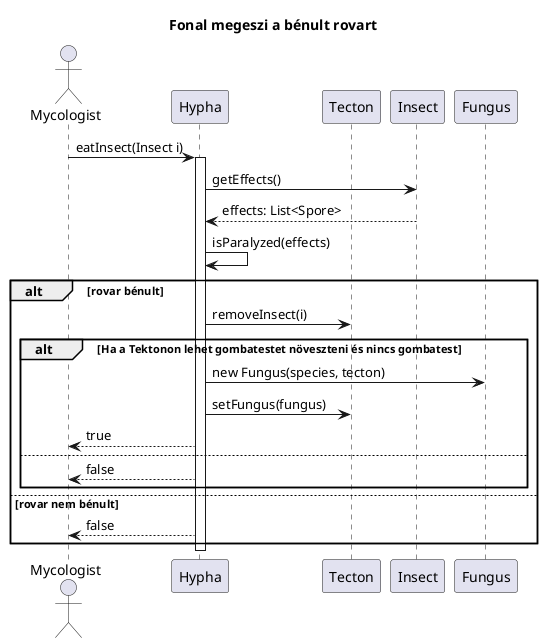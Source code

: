 @startuml HyphaEatsInsect

title Fonal megeszi a bénult rovart

actor Mycologist
participant Hypha
participant Tecton
participant Insect
participant Fungus

Mycologist -> Hypha: eatInsect(Insect i)
activate Hypha

Hypha -> Insect: getEffects()
Insect --> Hypha: effects: List<Spore>

Hypha -> Hypha: isParalyzed(effects)

alt rovar bénult
    Hypha -> Tecton: removeInsect(i)
    
    alt Ha a Tektonon lehet gombatestet növeszteni és nincs gombatest
        Hypha -> Fungus: new Fungus(species, tecton)
        Hypha -> Tecton: setFungus(fungus)
        Hypha --> Mycologist: true
    else
        Hypha --> Mycologist: false
    end
else rovar nem bénult
    Hypha --> Mycologist: false
end

deactivate Hypha

@enduml